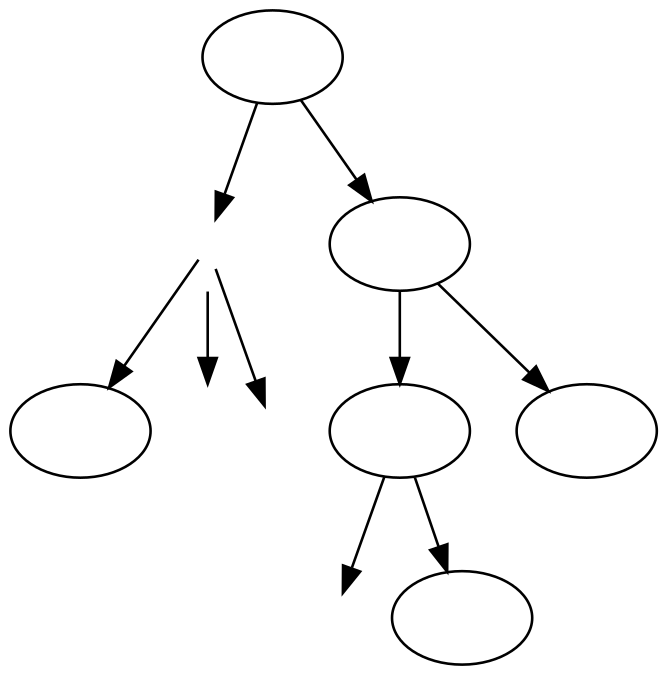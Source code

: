 digraph tree {
graph [size="4.5!"]
    a[label=""];
    b[label=""];
    am[label="",width=.1,style=invis];
    c[label=""];
    b [label="",width=.1,style=invis];
    d[label=""];
    bm[label="",width=.1,style=invis];
    br[label="",width=.1,style=invis];
    e[label=""];
    cm[label="",width=.1,style=invis];
    f[label=""];
    el[label="",width=.1,style=invis];
    em[label="",width=.1,style=invis];
    g[label=""];
    
    a -> b
    a -> am [style=invis]
    a -> c
    {rank=same b -> am -> c [style=invis]}
    
    b -> d
    b -> bm
    b -> br
    {rank=same d -> bm -> br [style=invis]}

    c -> e;
    c -> f;

    e -> el;
    e -> g;
}
